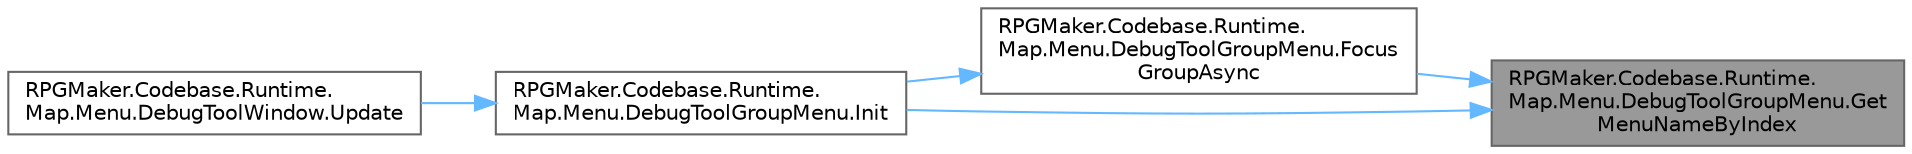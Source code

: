 digraph "RPGMaker.Codebase.Runtime.Map.Menu.DebugToolGroupMenu.GetMenuNameByIndex"
{
 // LATEX_PDF_SIZE
  bgcolor="transparent";
  edge [fontname=Helvetica,fontsize=10,labelfontname=Helvetica,labelfontsize=10];
  node [fontname=Helvetica,fontsize=10,shape=box,height=0.2,width=0.4];
  rankdir="RL";
  Node1 [id="Node000001",label="RPGMaker.Codebase.Runtime.\lMap.Menu.DebugToolGroupMenu.Get\lMenuNameByIndex",height=0.2,width=0.4,color="gray40", fillcolor="grey60", style="filled", fontcolor="black",tooltip="😁 インデックス毎のメニュー名取得"];
  Node1 -> Node2 [id="edge1_Node000001_Node000002",dir="back",color="steelblue1",style="solid",tooltip=" "];
  Node2 [id="Node000002",label="RPGMaker.Codebase.Runtime.\lMap.Menu.DebugToolGroupMenu.Focus\lGroupAsync",height=0.2,width=0.4,color="grey40", fillcolor="white", style="filled",URL="$d0/d74/class_r_p_g_maker_1_1_codebase_1_1_runtime_1_1_map_1_1_menu_1_1_debug_tool_group_menu.html#abf7adfc037c4e3ede46f567b01fc9f33",tooltip="😁 フォーカス・グループ非同期"];
  Node2 -> Node3 [id="edge2_Node000002_Node000003",dir="back",color="steelblue1",style="solid",tooltip=" "];
  Node3 [id="Node000003",label="RPGMaker.Codebase.Runtime.\lMap.Menu.DebugToolGroupMenu.Init",height=0.2,width=0.4,color="grey40", fillcolor="white", style="filled",URL="$d0/d74/class_r_p_g_maker_1_1_codebase_1_1_runtime_1_1_map_1_1_menu_1_1_debug_tool_group_menu.html#a040f6956bd07e9facc2bc225a734cccd",tooltip="😁 初期化"];
  Node3 -> Node4 [id="edge3_Node000003_Node000004",dir="back",color="steelblue1",style="solid",tooltip=" "];
  Node4 [id="Node000004",label="RPGMaker.Codebase.Runtime.\lMap.Menu.DebugToolWindow.Update",height=0.2,width=0.4,color="grey40", fillcolor="white", style="filled",URL="$de/d9d/class_r_p_g_maker_1_1_codebase_1_1_runtime_1_1_map_1_1_menu_1_1_debug_tool_window.html#a3193c261e8d8b1a3c736575282d80d29",tooltip="😁 更新"];
  Node1 -> Node3 [id="edge4_Node000001_Node000003",dir="back",color="steelblue1",style="solid",tooltip=" "];
}
